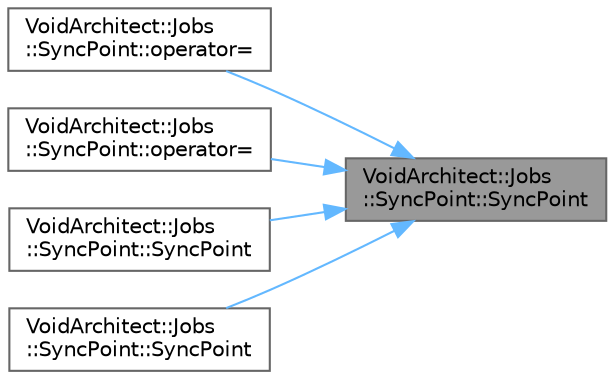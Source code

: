 digraph "VoidArchitect::Jobs::SyncPoint::SyncPoint"
{
 // LATEX_PDF_SIZE
  bgcolor="transparent";
  edge [fontname=Helvetica,fontsize=10,labelfontname=Helvetica,labelfontsize=10];
  node [fontname=Helvetica,fontsize=10,shape=box,height=0.2,width=0.4];
  rankdir="RL";
  Node1 [id="Node000001",label="VoidArchitect::Jobs\l::SyncPoint::SyncPoint",height=0.2,width=0.4,color="gray40", fillcolor="grey60", style="filled", fontcolor="black",tooltip="Default constructor creates invalid sync point."];
  Node1 -> Node2 [id="edge1_Node000001_Node000002",dir="back",color="steelblue1",style="solid",tooltip=" "];
  Node2 [id="Node000002",label="VoidArchitect::Jobs\l::SyncPoint::operator=",height=0.2,width=0.4,color="grey40", fillcolor="white", style="filled",URL="$struct_void_architect_1_1_jobs_1_1_sync_point.html#ae1e0200c9f88a880a96a378e228d0f5a",tooltip=" "];
  Node1 -> Node3 [id="edge2_Node000001_Node000003",dir="back",color="steelblue1",style="solid",tooltip=" "];
  Node3 [id="Node000003",label="VoidArchitect::Jobs\l::SyncPoint::operator=",height=0.2,width=0.4,color="grey40", fillcolor="white", style="filled",URL="$struct_void_architect_1_1_jobs_1_1_sync_point.html#a1173b57f0383b9596f363438b89672cf",tooltip=" "];
  Node1 -> Node4 [id="edge3_Node000001_Node000004",dir="back",color="steelblue1",style="solid",tooltip=" "];
  Node4 [id="Node000004",label="VoidArchitect::Jobs\l::SyncPoint::SyncPoint",height=0.2,width=0.4,color="grey40", fillcolor="white", style="filled",URL="$struct_void_architect_1_1_jobs_1_1_sync_point.html#aacde2ca3100ab8e65e9f430da30ccaaf",tooltip=" "];
  Node1 -> Node5 [id="edge4_Node000001_Node000005",dir="back",color="steelblue1",style="solid",tooltip=" "];
  Node5 [id="Node000005",label="VoidArchitect::Jobs\l::SyncPoint::SyncPoint",height=0.2,width=0.4,color="grey40", fillcolor="white", style="filled",URL="$struct_void_architect_1_1_jobs_1_1_sync_point.html#a220b220abd48fdf9c2851e6ada7cc7ea",tooltip=" "];
}
